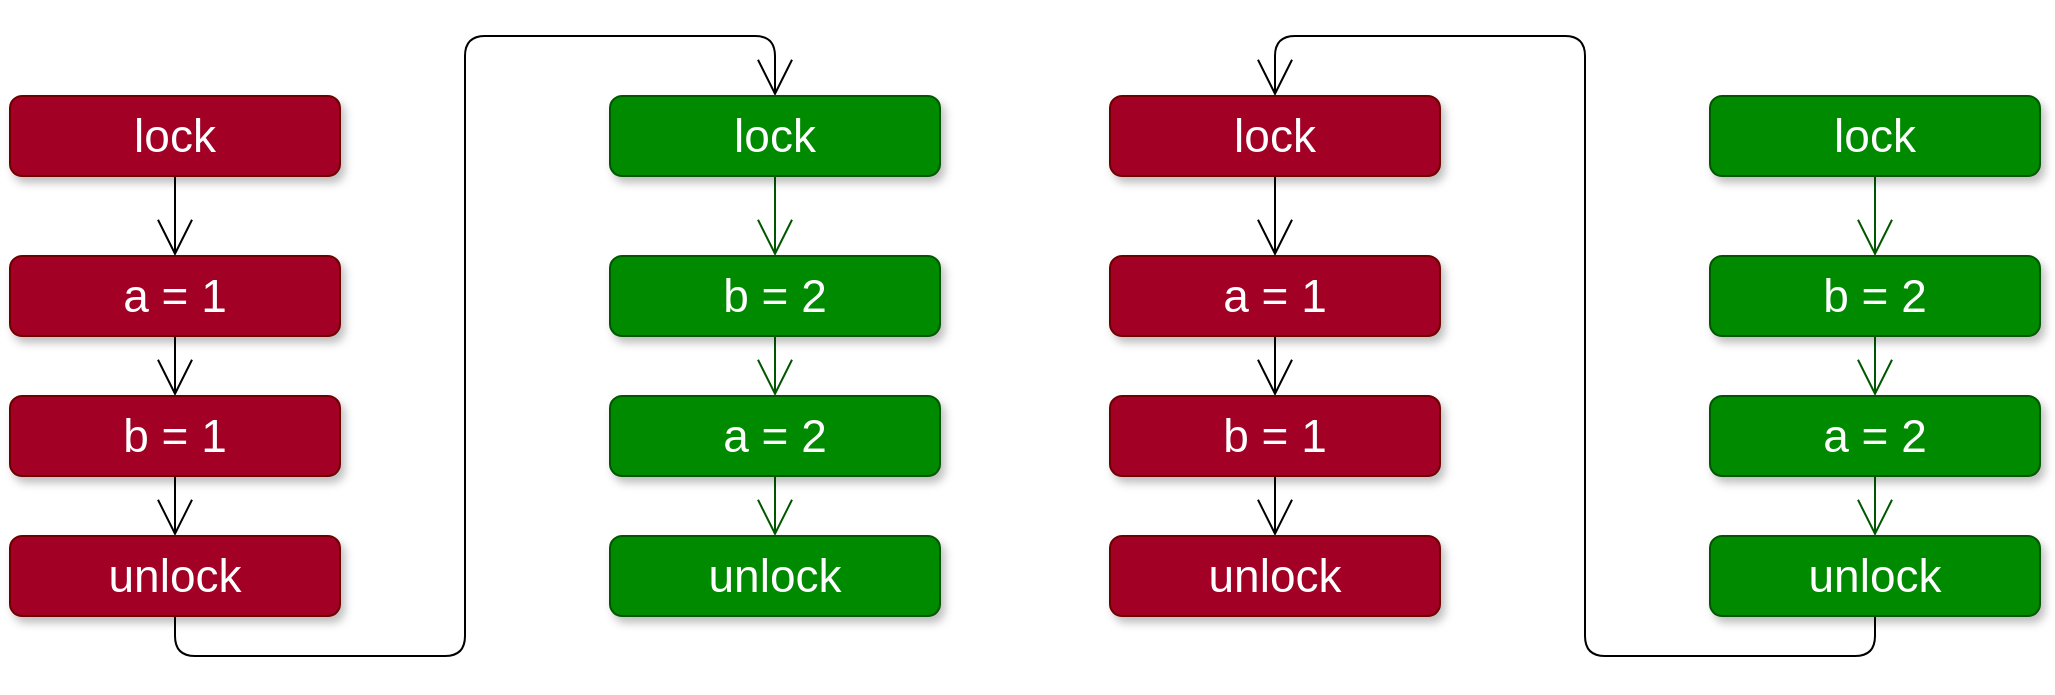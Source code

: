 <mxfile>
    <diagram id="Jwt4dfVIf_axhVm_YckV" name="Page-1">
        <mxGraphModel dx="1221" dy="2671" grid="1" gridSize="10" guides="1" tooltips="1" connect="1" arrows="1" fold="1" page="1" pageScale="1" pageWidth="850" pageHeight="1100" math="0" shadow="0">
            <root>
                <mxCell id="0"/>
                <mxCell id="1" parent="0"/>
                <mxCell id="2" style="edgeStyle=orthogonalEdgeStyle;rounded=0;orthogonalLoop=1;jettySize=auto;html=1;exitX=0.5;exitY=1;exitDx=0;exitDy=0;entryX=0.5;entryY=0;entryDx=0;entryDy=0;endArrow=open;endFill=0;endSize=16;" edge="1" parent="1" source="3" target="4">
                    <mxGeometry relative="1" as="geometry"/>
                </mxCell>
                <mxCell id="3" value="&lt;font style=&quot;font-size: 23px&quot;&gt;a = 1&lt;/font&gt;" style="rounded=1;whiteSpace=wrap;html=1;fillColor=#a20025;strokeColor=#6F0000;fontColor=#ffffff;shadow=1;" vertex="1" parent="1">
                    <mxGeometry x="10" y="130" width="165" height="40" as="geometry"/>
                </mxCell>
                <mxCell id="11" style="edgeStyle=orthogonalEdgeStyle;rounded=0;orthogonalLoop=1;jettySize=auto;html=1;exitX=0.5;exitY=1;exitDx=0;exitDy=0;entryX=0.5;entryY=0;entryDx=0;entryDy=0;endArrow=open;endFill=0;endSize=16;" edge="1" parent="1" source="4" target="9">
                    <mxGeometry relative="1" as="geometry"/>
                </mxCell>
                <mxCell id="4" value="&lt;font style=&quot;font-size: 23px&quot;&gt;b = 1&lt;/font&gt;" style="rounded=1;whiteSpace=wrap;html=1;fillColor=#a20025;strokeColor=#6F0000;fontColor=#ffffff;shadow=1;" vertex="1" parent="1">
                    <mxGeometry x="10" y="200" width="165" height="40" as="geometry"/>
                </mxCell>
                <mxCell id="10" style="edgeStyle=orthogonalEdgeStyle;rounded=0;orthogonalLoop=1;jettySize=auto;html=1;exitX=0.5;exitY=1;exitDx=0;exitDy=0;entryX=0.5;entryY=0;entryDx=0;entryDy=0;endArrow=open;endFill=0;endSize=16;" edge="1" parent="1" source="8" target="3">
                    <mxGeometry relative="1" as="geometry"/>
                </mxCell>
                <mxCell id="8" value="&lt;font style=&quot;font-size: 23px&quot;&gt;lock&lt;/font&gt;" style="rounded=1;whiteSpace=wrap;html=1;fillColor=#a20025;strokeColor=#6F0000;fontColor=#ffffff;shadow=1;" vertex="1" parent="1">
                    <mxGeometry x="10" y="50" width="165" height="40" as="geometry"/>
                </mxCell>
                <mxCell id="19" style="edgeStyle=orthogonalEdgeStyle;orthogonalLoop=1;jettySize=auto;html=1;exitX=0.5;exitY=1;exitDx=0;exitDy=0;entryX=0.5;entryY=0;entryDx=0;entryDy=0;endArrow=open;endFill=0;endSize=16;rounded=1;" edge="1" parent="1" source="9" target="17">
                    <mxGeometry relative="1" as="geometry"/>
                </mxCell>
                <mxCell id="9" value="&lt;font style=&quot;font-size: 23px&quot;&gt;unlock&lt;/font&gt;" style="rounded=1;whiteSpace=wrap;html=1;fillColor=#a20025;strokeColor=#6F0000;fontColor=#ffffff;shadow=1;" vertex="1" parent="1">
                    <mxGeometry x="10" y="270" width="165" height="40" as="geometry"/>
                </mxCell>
                <mxCell id="12" style="edgeStyle=orthogonalEdgeStyle;rounded=0;orthogonalLoop=1;jettySize=auto;html=1;exitX=0.5;exitY=1;exitDx=0;exitDy=0;entryX=0.5;entryY=0;entryDx=0;entryDy=0;endArrow=open;endFill=0;endSize=16;fillColor=#008a00;strokeColor=#005700;" edge="1" parent="1" source="13" target="15">
                    <mxGeometry relative="1" as="geometry"/>
                </mxCell>
                <mxCell id="13" value="&lt;font style=&quot;font-size: 23px&quot;&gt;b = 2&lt;/font&gt;" style="rounded=1;whiteSpace=wrap;html=1;fillColor=#008a00;strokeColor=#005700;fontColor=#ffffff;shadow=1;" vertex="1" parent="1">
                    <mxGeometry x="310" y="130" width="165" height="40" as="geometry"/>
                </mxCell>
                <mxCell id="14" style="edgeStyle=orthogonalEdgeStyle;rounded=0;orthogonalLoop=1;jettySize=auto;html=1;exitX=0.5;exitY=1;exitDx=0;exitDy=0;entryX=0.5;entryY=0;entryDx=0;entryDy=0;endArrow=open;endFill=0;endSize=16;fillColor=#008a00;strokeColor=#005700;" edge="1" parent="1" source="15" target="18">
                    <mxGeometry relative="1" as="geometry"/>
                </mxCell>
                <mxCell id="15" value="&lt;font style=&quot;font-size: 23px&quot;&gt;a = 2&lt;/font&gt;" style="rounded=1;whiteSpace=wrap;html=1;fillColor=#008a00;strokeColor=#005700;fontColor=#ffffff;shadow=1;" vertex="1" parent="1">
                    <mxGeometry x="310" y="200" width="165" height="40" as="geometry"/>
                </mxCell>
                <mxCell id="16" style="edgeStyle=orthogonalEdgeStyle;rounded=0;orthogonalLoop=1;jettySize=auto;html=1;exitX=0.5;exitY=1;exitDx=0;exitDy=0;entryX=0.5;entryY=0;entryDx=0;entryDy=0;endArrow=open;endFill=0;endSize=16;fillColor=#008a00;strokeColor=#005700;" edge="1" parent="1" source="17" target="13">
                    <mxGeometry relative="1" as="geometry"/>
                </mxCell>
                <mxCell id="17" value="&lt;font style=&quot;font-size: 23px&quot;&gt;lock&lt;/font&gt;" style="rounded=1;whiteSpace=wrap;html=1;fillColor=#008a00;strokeColor=#005700;fontColor=#ffffff;shadow=1;" vertex="1" parent="1">
                    <mxGeometry x="310" y="50" width="165" height="40" as="geometry"/>
                </mxCell>
                <mxCell id="18" value="&lt;font style=&quot;font-size: 23px&quot;&gt;unlock&lt;/font&gt;" style="rounded=1;whiteSpace=wrap;html=1;fillColor=#008a00;strokeColor=#005700;fontColor=#ffffff;shadow=1;" vertex="1" parent="1">
                    <mxGeometry x="310" y="270" width="165" height="40" as="geometry"/>
                </mxCell>
                <mxCell id="20" style="edgeStyle=orthogonalEdgeStyle;rounded=0;orthogonalLoop=1;jettySize=auto;html=1;exitX=0.5;exitY=1;exitDx=0;exitDy=0;entryX=0.5;entryY=0;entryDx=0;entryDy=0;endArrow=open;endFill=0;endSize=16;" edge="1" parent="1" source="21" target="23">
                    <mxGeometry relative="1" as="geometry"/>
                </mxCell>
                <mxCell id="21" value="&lt;font style=&quot;font-size: 23px&quot;&gt;a = 1&lt;/font&gt;" style="rounded=1;whiteSpace=wrap;html=1;fillColor=#a20025;strokeColor=#6F0000;fontColor=#ffffff;shadow=1;" vertex="1" parent="1">
                    <mxGeometry x="560" y="130" width="165" height="40" as="geometry"/>
                </mxCell>
                <mxCell id="22" style="edgeStyle=orthogonalEdgeStyle;rounded=0;orthogonalLoop=1;jettySize=auto;html=1;exitX=0.5;exitY=1;exitDx=0;exitDy=0;entryX=0.5;entryY=0;entryDx=0;entryDy=0;endArrow=open;endFill=0;endSize=16;" edge="1" parent="1" source="23" target="27">
                    <mxGeometry relative="1" as="geometry"/>
                </mxCell>
                <mxCell id="23" value="&lt;font style=&quot;font-size: 23px&quot;&gt;b = 1&lt;/font&gt;" style="rounded=1;whiteSpace=wrap;html=1;fillColor=#a20025;strokeColor=#6F0000;fontColor=#ffffff;shadow=1;" vertex="1" parent="1">
                    <mxGeometry x="560" y="200" width="165" height="40" as="geometry"/>
                </mxCell>
                <mxCell id="24" style="edgeStyle=orthogonalEdgeStyle;rounded=0;orthogonalLoop=1;jettySize=auto;html=1;exitX=0.5;exitY=1;exitDx=0;exitDy=0;entryX=0.5;entryY=0;entryDx=0;entryDy=0;endArrow=open;endFill=0;endSize=16;" edge="1" parent="1" source="25" target="21">
                    <mxGeometry relative="1" as="geometry"/>
                </mxCell>
                <mxCell id="25" value="&lt;font style=&quot;font-size: 23px&quot;&gt;lock&lt;/font&gt;" style="rounded=1;whiteSpace=wrap;html=1;fillColor=#a20025;strokeColor=#6F0000;fontColor=#ffffff;shadow=1;" vertex="1" parent="1">
                    <mxGeometry x="560" y="50" width="165" height="40" as="geometry"/>
                </mxCell>
                <mxCell id="27" value="&lt;font style=&quot;font-size: 23px&quot;&gt;unlock&lt;/font&gt;" style="rounded=1;whiteSpace=wrap;html=1;fillColor=#a20025;strokeColor=#6F0000;fontColor=#ffffff;shadow=1;" vertex="1" parent="1">
                    <mxGeometry x="560" y="270" width="165" height="40" as="geometry"/>
                </mxCell>
                <mxCell id="28" style="edgeStyle=orthogonalEdgeStyle;rounded=0;orthogonalLoop=1;jettySize=auto;html=1;exitX=0.5;exitY=1;exitDx=0;exitDy=0;entryX=0.5;entryY=0;entryDx=0;entryDy=0;endArrow=open;endFill=0;endSize=16;fillColor=#008a00;strokeColor=#005700;" edge="1" parent="1" source="29" target="31">
                    <mxGeometry relative="1" as="geometry"/>
                </mxCell>
                <mxCell id="29" value="&lt;font style=&quot;font-size: 23px&quot;&gt;b = 2&lt;/font&gt;" style="rounded=1;whiteSpace=wrap;html=1;fillColor=#008a00;strokeColor=#005700;fontColor=#ffffff;shadow=1;" vertex="1" parent="1">
                    <mxGeometry x="860" y="130" width="165" height="40" as="geometry"/>
                </mxCell>
                <mxCell id="30" style="edgeStyle=orthogonalEdgeStyle;rounded=0;orthogonalLoop=1;jettySize=auto;html=1;exitX=0.5;exitY=1;exitDx=0;exitDy=0;entryX=0.5;entryY=0;entryDx=0;entryDy=0;endArrow=open;endFill=0;endSize=16;fillColor=#008a00;strokeColor=#005700;" edge="1" parent="1" source="31" target="34">
                    <mxGeometry relative="1" as="geometry"/>
                </mxCell>
                <mxCell id="31" value="&lt;font style=&quot;font-size: 23px&quot;&gt;a = 2&lt;/font&gt;" style="rounded=1;whiteSpace=wrap;html=1;fillColor=#008a00;strokeColor=#005700;fontColor=#ffffff;shadow=1;" vertex="1" parent="1">
                    <mxGeometry x="860" y="200" width="165" height="40" as="geometry"/>
                </mxCell>
                <mxCell id="32" style="edgeStyle=orthogonalEdgeStyle;rounded=0;orthogonalLoop=1;jettySize=auto;html=1;exitX=0.5;exitY=1;exitDx=0;exitDy=0;entryX=0.5;entryY=0;entryDx=0;entryDy=0;endArrow=open;endFill=0;endSize=16;fillColor=#008a00;strokeColor=#005700;" edge="1" parent="1" source="33" target="29">
                    <mxGeometry relative="1" as="geometry"/>
                </mxCell>
                <mxCell id="33" value="&lt;font style=&quot;font-size: 23px&quot;&gt;lock&lt;/font&gt;" style="rounded=1;whiteSpace=wrap;html=1;fillColor=#008a00;strokeColor=#005700;fontColor=#ffffff;shadow=1;" vertex="1" parent="1">
                    <mxGeometry x="860" y="50" width="165" height="40" as="geometry"/>
                </mxCell>
                <mxCell id="35" style="edgeStyle=orthogonalEdgeStyle;rounded=1;orthogonalLoop=1;jettySize=auto;html=1;exitX=0.5;exitY=1;exitDx=0;exitDy=0;entryX=0.5;entryY=0;entryDx=0;entryDy=0;endArrow=open;endFill=0;endSize=16;" edge="1" parent="1" source="34" target="25">
                    <mxGeometry relative="1" as="geometry"/>
                </mxCell>
                <mxCell id="34" value="&lt;font style=&quot;font-size: 23px&quot;&gt;unlock&lt;/font&gt;" style="rounded=1;whiteSpace=wrap;html=1;fillColor=#008a00;strokeColor=#005700;fontColor=#ffffff;shadow=1;" vertex="1" parent="1">
                    <mxGeometry x="860" y="270" width="165" height="40" as="geometry"/>
                </mxCell>
            </root>
        </mxGraphModel>
    </diagram>
</mxfile>